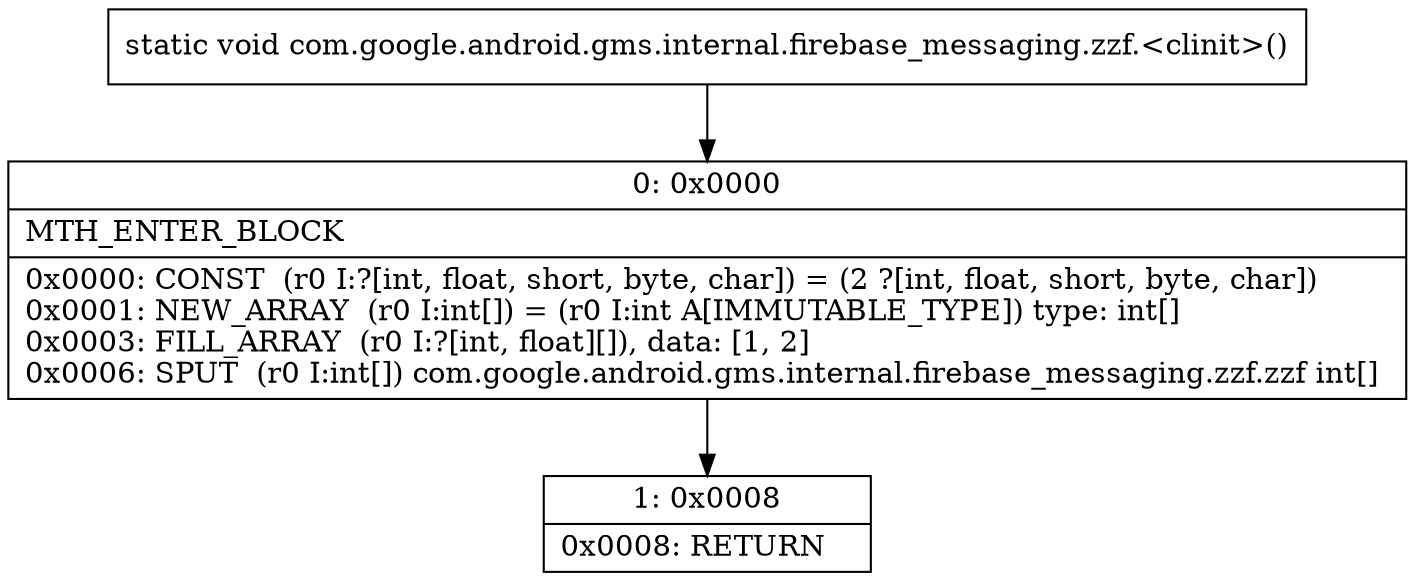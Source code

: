 digraph "CFG forcom.google.android.gms.internal.firebase_messaging.zzf.\<clinit\>()V" {
Node_0 [shape=record,label="{0\:\ 0x0000|MTH_ENTER_BLOCK\l|0x0000: CONST  (r0 I:?[int, float, short, byte, char]) = (2 ?[int, float, short, byte, char]) \l0x0001: NEW_ARRAY  (r0 I:int[]) = (r0 I:int A[IMMUTABLE_TYPE]) type: int[] \l0x0003: FILL_ARRAY  (r0 I:?[int, float][]), data: [1, 2] \l0x0006: SPUT  (r0 I:int[]) com.google.android.gms.internal.firebase_messaging.zzf.zzf int[] \l}"];
Node_1 [shape=record,label="{1\:\ 0x0008|0x0008: RETURN   \l}"];
MethodNode[shape=record,label="{static void com.google.android.gms.internal.firebase_messaging.zzf.\<clinit\>() }"];
MethodNode -> Node_0;
Node_0 -> Node_1;
}

